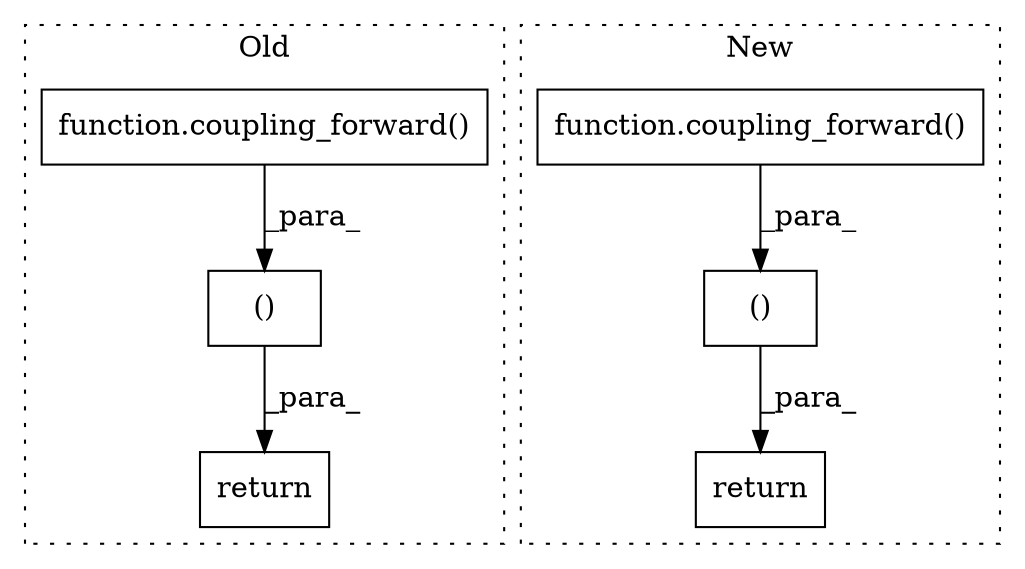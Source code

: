 digraph G {
subgraph cluster0 {
1 [label="return" a="93" s="1057" l="7" shape="box"];
3 [label="()" a="54" s="1066" l="49" shape="box"];
5 [label="function.coupling_forward()" a="75" s="1077,1105" l="17,1" shape="box"];
label = "Old";
style="dotted";
}
subgraph cluster1 {
2 [label="function.coupling_forward()" a="75" s="1338,1394" l="17,1" shape="box"];
4 [label="()" a="54" s="1327" l="77" shape="box"];
6 [label="return" a="93" s="1318" l="7" shape="box"];
label = "New";
style="dotted";
}
2 -> 4 [label="_para_"];
3 -> 1 [label="_para_"];
4 -> 6 [label="_para_"];
5 -> 3 [label="_para_"];
}